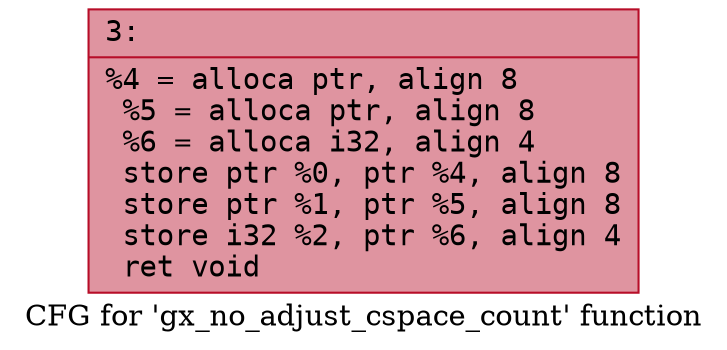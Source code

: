 digraph "CFG for 'gx_no_adjust_cspace_count' function" {
	label="CFG for 'gx_no_adjust_cspace_count' function";

	Node0x60000256c960 [shape=record,color="#b70d28ff", style=filled, fillcolor="#b70d2870" fontname="Courier",label="{3:\l|  %4 = alloca ptr, align 8\l  %5 = alloca ptr, align 8\l  %6 = alloca i32, align 4\l  store ptr %0, ptr %4, align 8\l  store ptr %1, ptr %5, align 8\l  store i32 %2, ptr %6, align 4\l  ret void\l}"];
}
